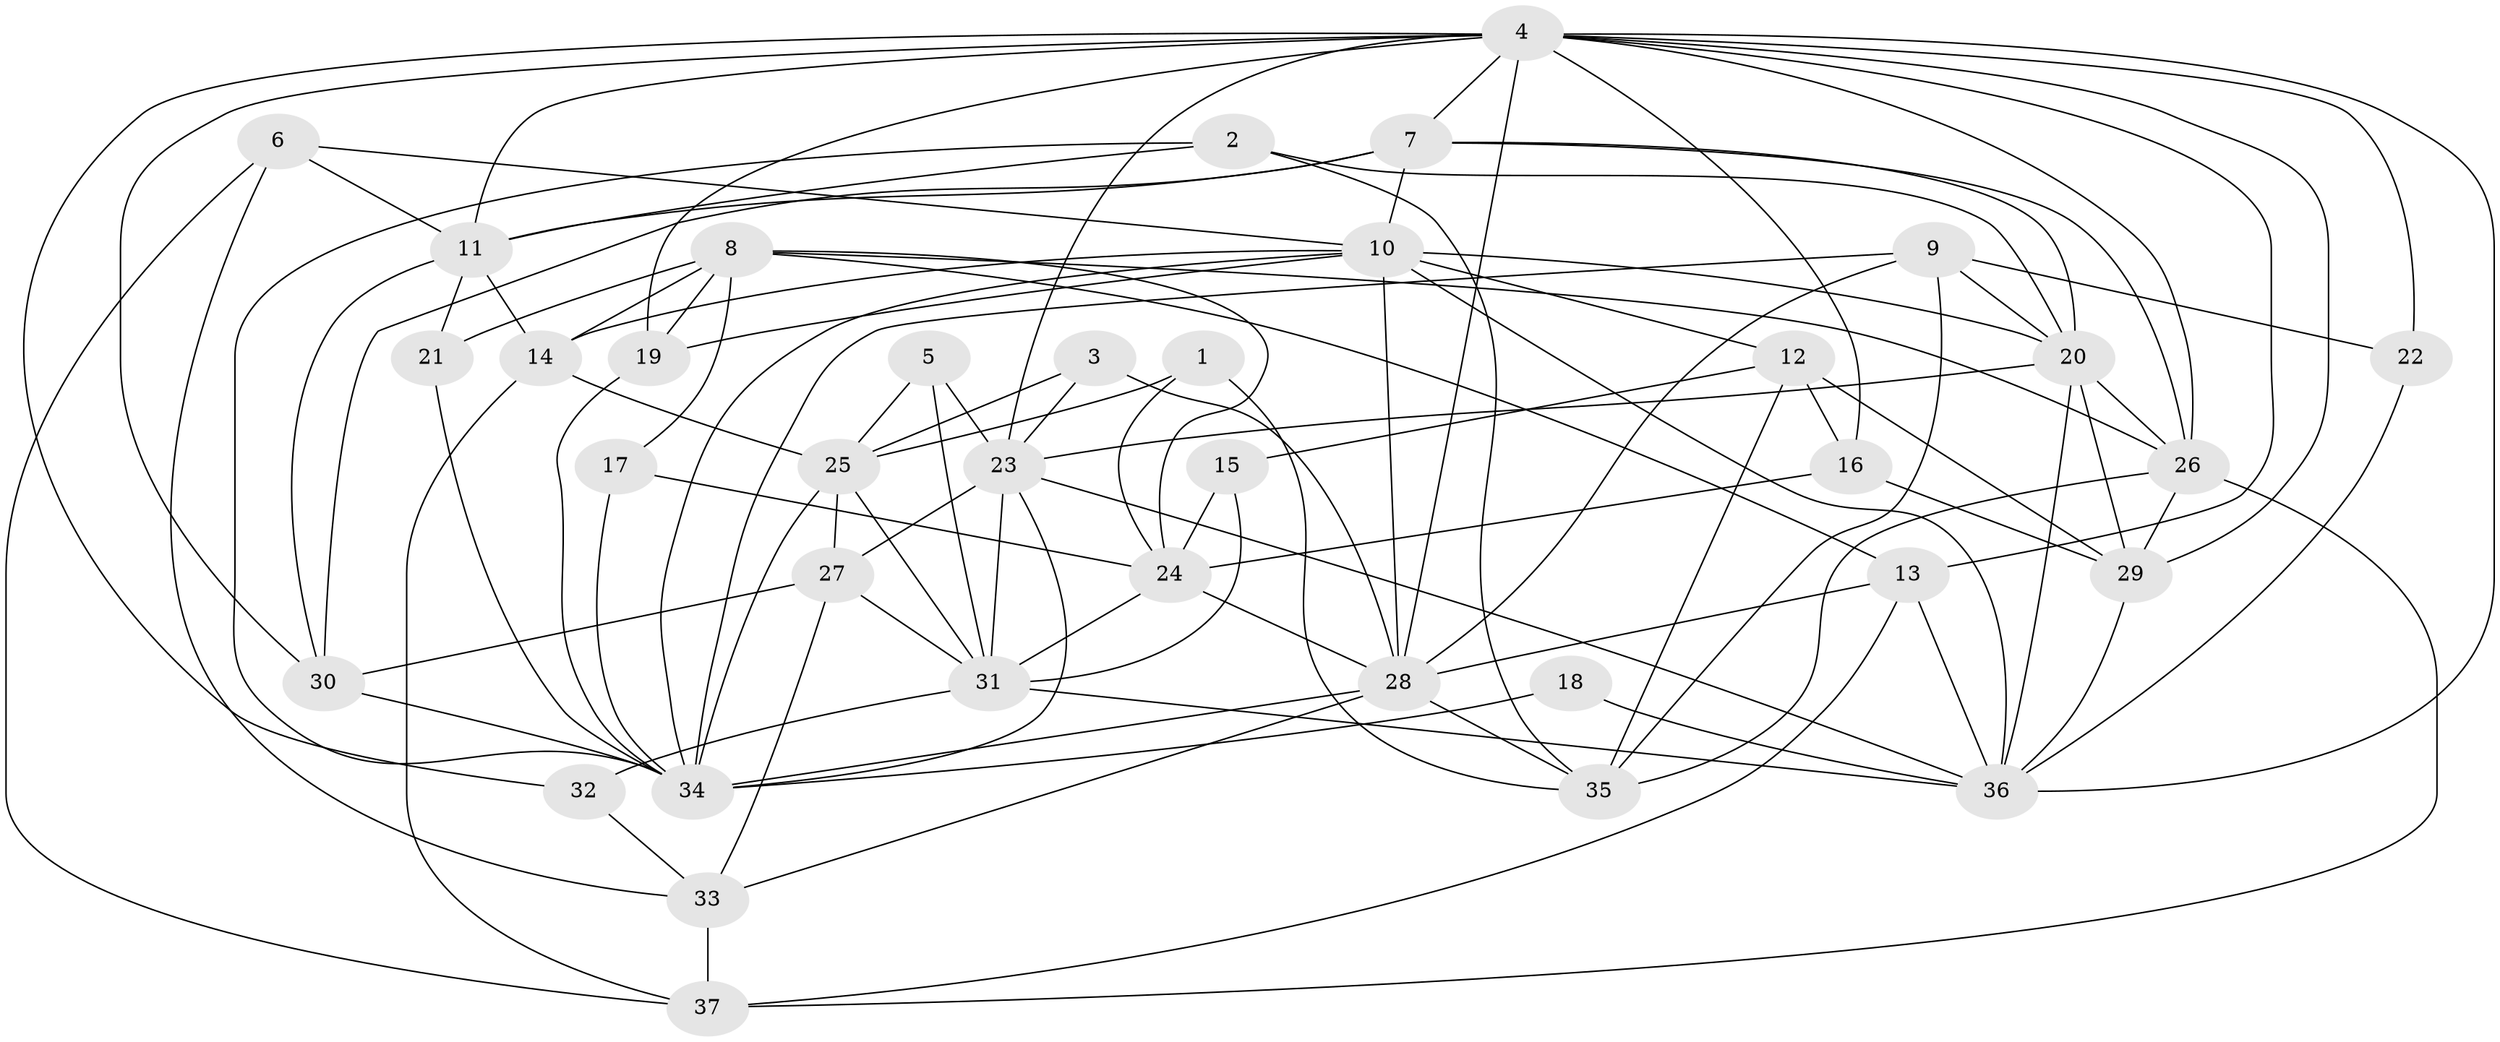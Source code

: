 // original degree distribution, {5: 0.20270270270270271, 3: 0.2702702702702703, 4: 0.2972972972972973, 2: 0.12162162162162163, 9: 0.02702702702702703, 7: 0.013513513513513514, 6: 0.06756756756756757}
// Generated by graph-tools (version 1.1) at 2025/50/03/09/25 03:50:02]
// undirected, 37 vertices, 105 edges
graph export_dot {
graph [start="1"]
  node [color=gray90,style=filled];
  1;
  2;
  3;
  4;
  5;
  6;
  7;
  8;
  9;
  10;
  11;
  12;
  13;
  14;
  15;
  16;
  17;
  18;
  19;
  20;
  21;
  22;
  23;
  24;
  25;
  26;
  27;
  28;
  29;
  30;
  31;
  32;
  33;
  34;
  35;
  36;
  37;
  1 -- 24 [weight=1.0];
  1 -- 25 [weight=1.0];
  1 -- 35 [weight=1.0];
  2 -- 11 [weight=1.0];
  2 -- 20 [weight=1.0];
  2 -- 34 [weight=1.0];
  2 -- 35 [weight=1.0];
  3 -- 23 [weight=1.0];
  3 -- 25 [weight=1.0];
  3 -- 28 [weight=1.0];
  4 -- 7 [weight=1.0];
  4 -- 11 [weight=1.0];
  4 -- 13 [weight=1.0];
  4 -- 16 [weight=1.0];
  4 -- 19 [weight=1.0];
  4 -- 22 [weight=1.0];
  4 -- 23 [weight=1.0];
  4 -- 26 [weight=1.0];
  4 -- 28 [weight=1.0];
  4 -- 29 [weight=1.0];
  4 -- 30 [weight=1.0];
  4 -- 32 [weight=1.0];
  4 -- 36 [weight=1.0];
  5 -- 23 [weight=1.0];
  5 -- 25 [weight=1.0];
  5 -- 31 [weight=1.0];
  6 -- 10 [weight=1.0];
  6 -- 11 [weight=1.0];
  6 -- 33 [weight=1.0];
  6 -- 37 [weight=1.0];
  7 -- 10 [weight=1.0];
  7 -- 11 [weight=1.0];
  7 -- 20 [weight=1.0];
  7 -- 26 [weight=1.0];
  7 -- 30 [weight=1.0];
  8 -- 13 [weight=1.0];
  8 -- 14 [weight=1.0];
  8 -- 17 [weight=1.0];
  8 -- 19 [weight=1.0];
  8 -- 21 [weight=1.0];
  8 -- 24 [weight=1.0];
  8 -- 26 [weight=1.0];
  9 -- 20 [weight=1.0];
  9 -- 22 [weight=1.0];
  9 -- 28 [weight=1.0];
  9 -- 34 [weight=2.0];
  9 -- 35 [weight=1.0];
  10 -- 12 [weight=1.0];
  10 -- 14 [weight=1.0];
  10 -- 19 [weight=1.0];
  10 -- 20 [weight=1.0];
  10 -- 28 [weight=1.0];
  10 -- 34 [weight=1.0];
  10 -- 36 [weight=1.0];
  11 -- 14 [weight=1.0];
  11 -- 21 [weight=1.0];
  11 -- 30 [weight=1.0];
  12 -- 15 [weight=1.0];
  12 -- 16 [weight=1.0];
  12 -- 29 [weight=1.0];
  12 -- 35 [weight=1.0];
  13 -- 28 [weight=1.0];
  13 -- 36 [weight=1.0];
  13 -- 37 [weight=1.0];
  14 -- 25 [weight=1.0];
  14 -- 37 [weight=1.0];
  15 -- 24 [weight=1.0];
  15 -- 31 [weight=1.0];
  16 -- 24 [weight=1.0];
  16 -- 29 [weight=1.0];
  17 -- 24 [weight=1.0];
  17 -- 34 [weight=1.0];
  18 -- 34 [weight=1.0];
  18 -- 36 [weight=1.0];
  19 -- 34 [weight=1.0];
  20 -- 23 [weight=1.0];
  20 -- 26 [weight=1.0];
  20 -- 29 [weight=1.0];
  20 -- 36 [weight=1.0];
  21 -- 34 [weight=1.0];
  22 -- 36 [weight=1.0];
  23 -- 27 [weight=1.0];
  23 -- 31 [weight=1.0];
  23 -- 34 [weight=1.0];
  23 -- 36 [weight=1.0];
  24 -- 28 [weight=1.0];
  24 -- 31 [weight=1.0];
  25 -- 27 [weight=1.0];
  25 -- 31 [weight=1.0];
  25 -- 34 [weight=1.0];
  26 -- 29 [weight=1.0];
  26 -- 35 [weight=1.0];
  26 -- 37 [weight=1.0];
  27 -- 30 [weight=1.0];
  27 -- 31 [weight=1.0];
  27 -- 33 [weight=1.0];
  28 -- 33 [weight=1.0];
  28 -- 34 [weight=2.0];
  28 -- 35 [weight=1.0];
  29 -- 36 [weight=1.0];
  30 -- 34 [weight=1.0];
  31 -- 32 [weight=1.0];
  31 -- 36 [weight=1.0];
  32 -- 33 [weight=1.0];
  33 -- 37 [weight=1.0];
}
